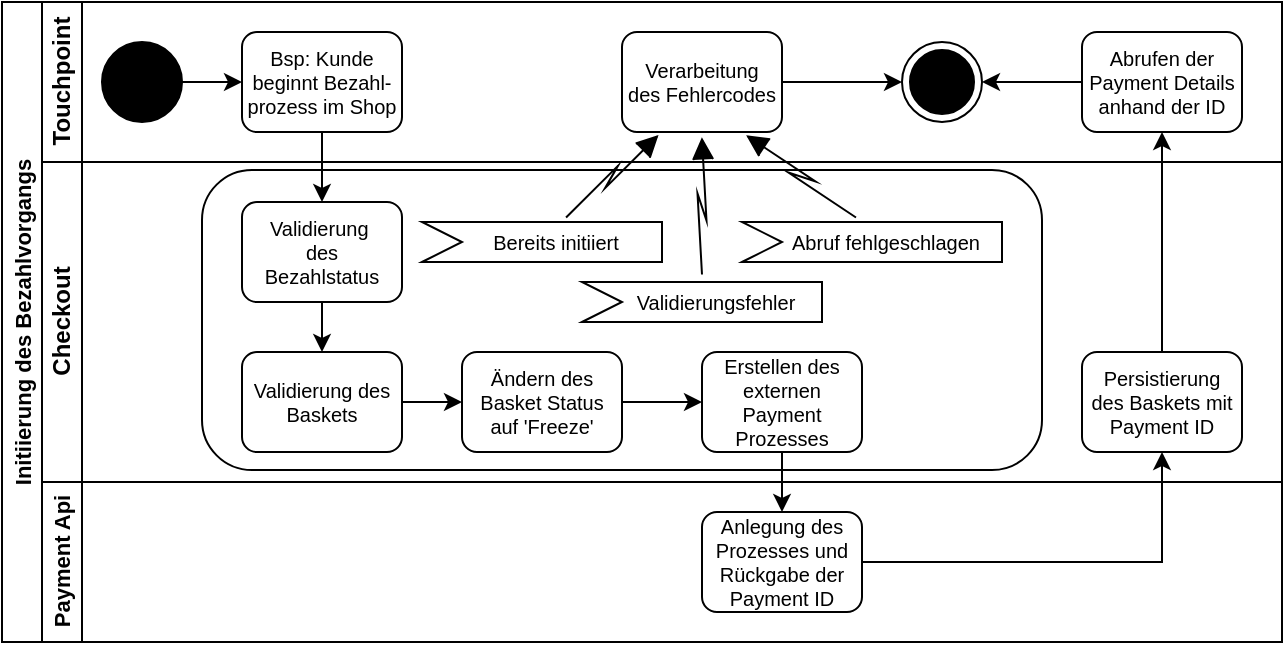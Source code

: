 <mxfile version="19.0.1" type="device"><diagram id="Wyfcp6dGpNubG3vurqDy" name="Seite-1"><mxGraphModel dx="751" dy="-399" grid="1" gridSize="10" guides="1" tooltips="1" connect="1" arrows="1" fold="1" page="1" pageScale="1" pageWidth="1169" pageHeight="827" math="0" shadow="0"><root><mxCell id="0"/><mxCell id="1" parent="0"/><mxCell id="piVsnCtBhwAhStdgJJlJ-1" value="Initiierung des Bezahlvorgangs" style="swimlane;childLayout=stackLayout;resizeParent=1;resizeParentMax=0;horizontal=0;startSize=20;horizontalStack=0;fontColor=#000000;strokeColor=#000000;fontSize=11;fillColor=none;" parent="1" vertex="1"><mxGeometry x="10" y="1420" width="640" height="320" as="geometry"/></mxCell><mxCell id="piVsnCtBhwAhStdgJJlJ-2" value="Touchpoint" style="swimlane;html=1;startSize=20;horizontal=0;fontColor=#000000;strokeColor=#000000;fillColor=none;" parent="piVsnCtBhwAhStdgJJlJ-1" vertex="1"><mxGeometry x="20" width="620" height="80" as="geometry"/></mxCell><mxCell id="piVsnCtBhwAhStdgJJlJ-3" value="" style="edgeStyle=orthogonalEdgeStyle;rounded=0;orthogonalLoop=1;jettySize=auto;html=1;fontColor=#000000;strokeColor=#000000;" parent="piVsnCtBhwAhStdgJJlJ-2" source="piVsnCtBhwAhStdgJJlJ-4" target="piVsnCtBhwAhStdgJJlJ-5" edge="1"><mxGeometry relative="1" as="geometry"/></mxCell><mxCell id="piVsnCtBhwAhStdgJJlJ-4" value="" style="ellipse;whiteSpace=wrap;html=1;fontColor=#000000;strokeColor=#000000;fillColor=#000000;" parent="piVsnCtBhwAhStdgJJlJ-2" vertex="1"><mxGeometry x="30" y="20" width="40" height="40" as="geometry"/></mxCell><mxCell id="piVsnCtBhwAhStdgJJlJ-5" value="Bsp: Kunde&#10;beginnt Bezahl-&#10;prozess im Shop" style="rounded=1;fontFamily=Helvetica;fontSize=10;fontColor=#000000;align=center;strokeColor=#000000;fillColor=#FFFFFF;" parent="piVsnCtBhwAhStdgJJlJ-2" vertex="1"><mxGeometry x="100" y="15" width="80" height="50" as="geometry"/></mxCell><mxCell id="piVsnCtBhwAhStdgJJlJ-6" style="edgeStyle=orthogonalEdgeStyle;rounded=0;orthogonalLoop=1;jettySize=auto;html=1;fontSize=10;fontColor=#000000;strokeColor=#000000;" parent="piVsnCtBhwAhStdgJJlJ-2" source="piVsnCtBhwAhStdgJJlJ-7" target="piVsnCtBhwAhStdgJJlJ-8" edge="1"><mxGeometry relative="1" as="geometry"/></mxCell><mxCell id="piVsnCtBhwAhStdgJJlJ-7" value="Verarbeitung&#10;des Fehlercodes" style="rounded=1;fontFamily=Helvetica;fontSize=10;fontColor=#000000;align=center;strokeColor=#000000;fillColor=#FFFFFF;" parent="piVsnCtBhwAhStdgJJlJ-2" vertex="1"><mxGeometry x="290" y="15" width="80" height="50" as="geometry"/></mxCell><mxCell id="piVsnCtBhwAhStdgJJlJ-8" value="" style="ellipse;html=1;shape=endState;fillColor=#000000;strokeColor=#000000;fontSize=10;fontColor=#000000;" parent="piVsnCtBhwAhStdgJJlJ-2" vertex="1"><mxGeometry x="430" y="20" width="40" height="40" as="geometry"/></mxCell><mxCell id="piVsnCtBhwAhStdgJJlJ-9" style="edgeStyle=orthogonalEdgeStyle;rounded=0;orthogonalLoop=1;jettySize=auto;html=1;fontSize=11;fontColor=#000000;strokeColor=#000000;" parent="piVsnCtBhwAhStdgJJlJ-2" source="piVsnCtBhwAhStdgJJlJ-10" target="piVsnCtBhwAhStdgJJlJ-8" edge="1"><mxGeometry relative="1" as="geometry"/></mxCell><mxCell id="piVsnCtBhwAhStdgJJlJ-10" value="Abrufen der&#10;Payment Details&#10;anhand der ID" style="rounded=1;fontFamily=Helvetica;fontSize=10;fontColor=#000000;align=center;strokeColor=#000000;fillColor=#FFFFFF;" parent="piVsnCtBhwAhStdgJJlJ-2" vertex="1"><mxGeometry x="520" y="15" width="80" height="50" as="geometry"/></mxCell><mxCell id="piVsnCtBhwAhStdgJJlJ-11" style="edgeStyle=orthogonalEdgeStyle;rounded=0;orthogonalLoop=1;jettySize=auto;html=1;fontSize=10;fontColor=#000000;strokeColor=#000000;entryX=0.5;entryY=0;entryDx=0;entryDy=0;" parent="piVsnCtBhwAhStdgJJlJ-1" source="piVsnCtBhwAhStdgJJlJ-5" target="3rDvF0RSFAtDC6AC_vQ0-2" edge="1"><mxGeometry relative="1" as="geometry"><mxPoint x="160" y="100" as="targetPoint"/></mxGeometry></mxCell><mxCell id="piVsnCtBhwAhStdgJJlJ-13" style="edgeStyle=orthogonalEdgeStyle;rounded=0;orthogonalLoop=1;jettySize=auto;html=1;fontSize=11;fontColor=#000000;strokeColor=#000000;" parent="piVsnCtBhwAhStdgJJlJ-1" source="piVsnCtBhwAhStdgJJlJ-20" target="piVsnCtBhwAhStdgJJlJ-10" edge="1"><mxGeometry relative="1" as="geometry"/></mxCell><mxCell id="piVsnCtBhwAhStdgJJlJ-14" value="Checkout" style="swimlane;html=1;startSize=20;horizontal=0;fontColor=#000000;strokeColor=#000000;fillColor=none;" parent="piVsnCtBhwAhStdgJJlJ-1" vertex="1"><mxGeometry x="20" y="80" width="620" height="160" as="geometry"/></mxCell><mxCell id="3rDvF0RSFAtDC6AC_vQ0-1" value="" style="html=1;align=right;verticalAlign=top;rounded=1;absoluteArcSize=1;arcSize=50;dashed=0;spacingTop=10;spacingRight=30;sketch=0;fillStyle=auto;fillColor=none;strokeColor=#000000;" parent="piVsnCtBhwAhStdgJJlJ-14" vertex="1"><mxGeometry x="80" y="4" width="420" height="150" as="geometry"/></mxCell><mxCell id="piVsnCtBhwAhStdgJJlJ-16" style="edgeStyle=orthogonalEdgeStyle;rounded=0;orthogonalLoop=1;jettySize=auto;html=1;fontSize=11;fontColor=#000000;strokeColor=#000000;" parent="piVsnCtBhwAhStdgJJlJ-14" source="piVsnCtBhwAhStdgJJlJ-17" target="piVsnCtBhwAhStdgJJlJ-34" edge="1"><mxGeometry relative="1" as="geometry"/></mxCell><mxCell id="piVsnCtBhwAhStdgJJlJ-17" value="Ändern des&#10;Basket Status&#10;auf 'Freeze'" style="rounded=1;fontFamily=Helvetica;fontSize=10;fontColor=#000000;align=center;strokeColor=#000000;fillColor=#FFFFFF;" parent="piVsnCtBhwAhStdgJJlJ-14" vertex="1"><mxGeometry x="210" y="95" width="80" height="50" as="geometry"/></mxCell><mxCell id="piVsnCtBhwAhStdgJJlJ-20" value="Persistierung&#10;des Baskets mit&#10;Payment ID" style="rounded=1;fontFamily=Helvetica;fontSize=10;fontColor=#000000;align=center;strokeColor=#000000;fillColor=#FFFFFF;" parent="piVsnCtBhwAhStdgJJlJ-14" vertex="1"><mxGeometry x="520" y="95" width="80" height="50" as="geometry"/></mxCell><mxCell id="3rDvF0RSFAtDC6AC_vQ0-9" style="edgeStyle=orthogonalEdgeStyle;rounded=0;orthogonalLoop=1;jettySize=auto;html=1;strokeColor=#000000;" parent="piVsnCtBhwAhStdgJJlJ-14" source="piVsnCtBhwAhStdgJJlJ-28" target="piVsnCtBhwAhStdgJJlJ-17" edge="1"><mxGeometry relative="1" as="geometry"/></mxCell><mxCell id="piVsnCtBhwAhStdgJJlJ-28" value="Validierung des&#10;Baskets" style="rounded=1;fontFamily=Helvetica;fontSize=10;fontColor=#000000;align=center;strokeColor=#000000;fillColor=#FFFFFF;" parent="piVsnCtBhwAhStdgJJlJ-14" vertex="1"><mxGeometry x="100" y="95" width="80" height="50" as="geometry"/></mxCell><mxCell id="piVsnCtBhwAhStdgJJlJ-34" value="Erstellen des&#10;externen &#10;Payment &#10;Prozesses" style="rounded=1;fontFamily=Helvetica;fontSize=10;fontColor=#000000;align=center;strokeColor=#000000;fillColor=#FFFFFF;" parent="piVsnCtBhwAhStdgJJlJ-14" vertex="1"><mxGeometry x="330" y="95" width="80" height="50" as="geometry"/></mxCell><mxCell id="3rDvF0RSFAtDC6AC_vQ0-3" style="edgeStyle=orthogonalEdgeStyle;rounded=0;orthogonalLoop=1;jettySize=auto;html=1;strokeColor=#000000;" parent="piVsnCtBhwAhStdgJJlJ-14" source="3rDvF0RSFAtDC6AC_vQ0-2" target="piVsnCtBhwAhStdgJJlJ-28" edge="1"><mxGeometry relative="1" as="geometry"/></mxCell><mxCell id="3rDvF0RSFAtDC6AC_vQ0-2" value="Validierung &#10;des&#10;Bezahlstatus" style="rounded=1;fontFamily=Helvetica;fontSize=10;fontColor=#000000;align=center;strokeColor=#000000;fillColor=#FFFFFF;" parent="piVsnCtBhwAhStdgJJlJ-14" vertex="1"><mxGeometry x="100" y="20" width="80" height="50" as="geometry"/></mxCell><mxCell id="3rDvF0RSFAtDC6AC_vQ0-4" value="Bereits initiiert" style="shape=mxgraph.infographic.ribbonSimple;notch1=20;notch2=0;align=center;verticalAlign=middle;fontSize=10;fontStyle=0;fillColor=#FFFFFF;flipH=0;spacingRight=0;spacingLeft=14;rounded=1;sketch=0;fillStyle=auto;strokeColor=#000000;fontColor=#000000;" parent="piVsnCtBhwAhStdgJJlJ-14" vertex="1"><mxGeometry x="190" y="30" width="120" height="20" as="geometry"/></mxCell><mxCell id="3rDvF0RSFAtDC6AC_vQ0-6" value="Abruf fehlgeschlagen" style="shape=mxgraph.infographic.ribbonSimple;notch1=20;notch2=0;align=center;verticalAlign=middle;fontSize=10;fontStyle=0;fillColor=#FFFFFF;flipH=0;spacingRight=0;spacingLeft=14;rounded=1;sketch=0;fillStyle=auto;strokeColor=#000000;fontColor=#000000;" parent="piVsnCtBhwAhStdgJJlJ-14" vertex="1"><mxGeometry x="350" y="30" width="130" height="20" as="geometry"/></mxCell><mxCell id="3rDvF0RSFAtDC6AC_vQ0-10" value="Validierungsfehler" style="shape=mxgraph.infographic.ribbonSimple;notch1=20;notch2=0;align=center;verticalAlign=middle;fontSize=10;fontStyle=0;fillColor=#FFFFFF;flipH=0;spacingRight=0;spacingLeft=14;rounded=1;sketch=0;fillStyle=auto;strokeColor=#000000;fontColor=#000000;" parent="piVsnCtBhwAhStdgJJlJ-14" vertex="1"><mxGeometry x="270" y="60" width="120" height="20" as="geometry"/></mxCell><mxCell id="piVsnCtBhwAhStdgJJlJ-35" value="Payment Api" style="swimlane;html=1;startSize=20;horizontal=0;fontColor=#000000;strokeColor=#000000;fontSize=11;fillColor=none;" parent="piVsnCtBhwAhStdgJJlJ-1" vertex="1"><mxGeometry x="20" y="240" width="620" height="80" as="geometry"/></mxCell><mxCell id="piVsnCtBhwAhStdgJJlJ-36" value="Anlegung des&#10;Prozesses und&#10;Rückgabe der&#10;Payment ID" style="rounded=1;fontFamily=Helvetica;fontSize=10;fontColor=#000000;align=center;strokeColor=#000000;fillColor=#FFFFFF;" parent="piVsnCtBhwAhStdgJJlJ-35" vertex="1"><mxGeometry x="330" y="15" width="80" height="50" as="geometry"/></mxCell><mxCell id="piVsnCtBhwAhStdgJJlJ-37" style="edgeStyle=orthogonalEdgeStyle;rounded=0;orthogonalLoop=1;jettySize=auto;html=1;fontSize=11;fontColor=#000000;strokeColor=#000000;exitX=0.5;exitY=1;exitDx=0;exitDy=0;entryX=0.5;entryY=0;entryDx=0;entryDy=0;" parent="piVsnCtBhwAhStdgJJlJ-1" source="piVsnCtBhwAhStdgJJlJ-34" target="piVsnCtBhwAhStdgJJlJ-36" edge="1"><mxGeometry relative="1" as="geometry"><mxPoint x="440" y="310" as="targetPoint"/></mxGeometry></mxCell><mxCell id="piVsnCtBhwAhStdgJJlJ-38" style="edgeStyle=orthogonalEdgeStyle;rounded=0;orthogonalLoop=1;jettySize=auto;html=1;entryX=0.5;entryY=1;entryDx=0;entryDy=0;fontSize=11;fontColor=#000000;strokeColor=#000000;" parent="piVsnCtBhwAhStdgJJlJ-1" source="piVsnCtBhwAhStdgJJlJ-36" target="piVsnCtBhwAhStdgJJlJ-20" edge="1"><mxGeometry relative="1" as="geometry"/></mxCell><mxCell id="3rDvF0RSFAtDC6AC_vQ0-5" value="" style="shape=mxgraph.lean_mapping.electronic_info_flow_edge;html=1;rounded=0;fontSize=12;fontColor=#000000;endArrow=classic;endFill=1;strokeColor=#000000;entryX=0.25;entryY=1;entryDx=0;entryDy=0;exitX=0;exitY=0;exitDx=69.5;exitDy=0;exitPerimeter=0;" parent="piVsnCtBhwAhStdgJJlJ-1" source="3rDvF0RSFAtDC6AC_vQ0-4" target="piVsnCtBhwAhStdgJJlJ-7" edge="1"><mxGeometry width="160" relative="1" as="geometry"><mxPoint x="11" y="-1175" as="sourcePoint"/><mxPoint x="340" y="70" as="targetPoint"/><Array as="points"><mxPoint x="280" y="95"/></Array></mxGeometry></mxCell><mxCell id="3rDvF0RSFAtDC6AC_vQ0-8" value="" style="shape=mxgraph.lean_mapping.electronic_info_flow_edge;html=1;rounded=0;fontSize=12;fontColor=#000000;endArrow=classic;endFill=1;strokeColor=#000000;entryX=0.75;entryY=1;entryDx=0;entryDy=0;exitX=0;exitY=0;exitDx=60;exitDy=0;exitPerimeter=0;" parent="piVsnCtBhwAhStdgJJlJ-1" source="3rDvF0RSFAtDC6AC_vQ0-6" target="piVsnCtBhwAhStdgJJlJ-7" edge="1"><mxGeometry width="160" relative="1" as="geometry"><mxPoint x="289.5" y="125" as="sourcePoint"/><mxPoint x="320" y="75" as="targetPoint"/><Array as="points"><mxPoint x="290" y="105"/></Array></mxGeometry></mxCell><mxCell id="3rDvF0RSFAtDC6AC_vQ0-11" value="" style="shape=mxgraph.lean_mapping.electronic_info_flow_edge;html=1;rounded=0;fontSize=12;fontColor=#000000;endArrow=classic;endFill=1;strokeColor=#000000;entryX=0.5;entryY=1;entryDx=0;entryDy=0;exitX=0;exitY=0;exitDx=60;exitDy=0;exitPerimeter=0;" parent="piVsnCtBhwAhStdgJJlJ-1" source="3rDvF0RSFAtDC6AC_vQ0-10" target="piVsnCtBhwAhStdgJJlJ-7" edge="1"><mxGeometry width="160" relative="1" as="geometry"><mxPoint x="289.5" y="110" as="sourcePoint"/><mxPoint x="340" y="75" as="targetPoint"/><Array as="points"><mxPoint x="290" y="105"/></Array></mxGeometry></mxCell></root></mxGraphModel></diagram></mxfile>